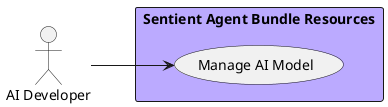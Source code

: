 @startuml

left to right direction


Actor "AI Developer" as AIDeveloper


rectangle "Sentient Agent Bundle Resources" as sabr #bbaaff {
        usecase "Manage AI Model" as ManageAIModel
    AIDeveloper --> ManageAIModel

}


@enduml
